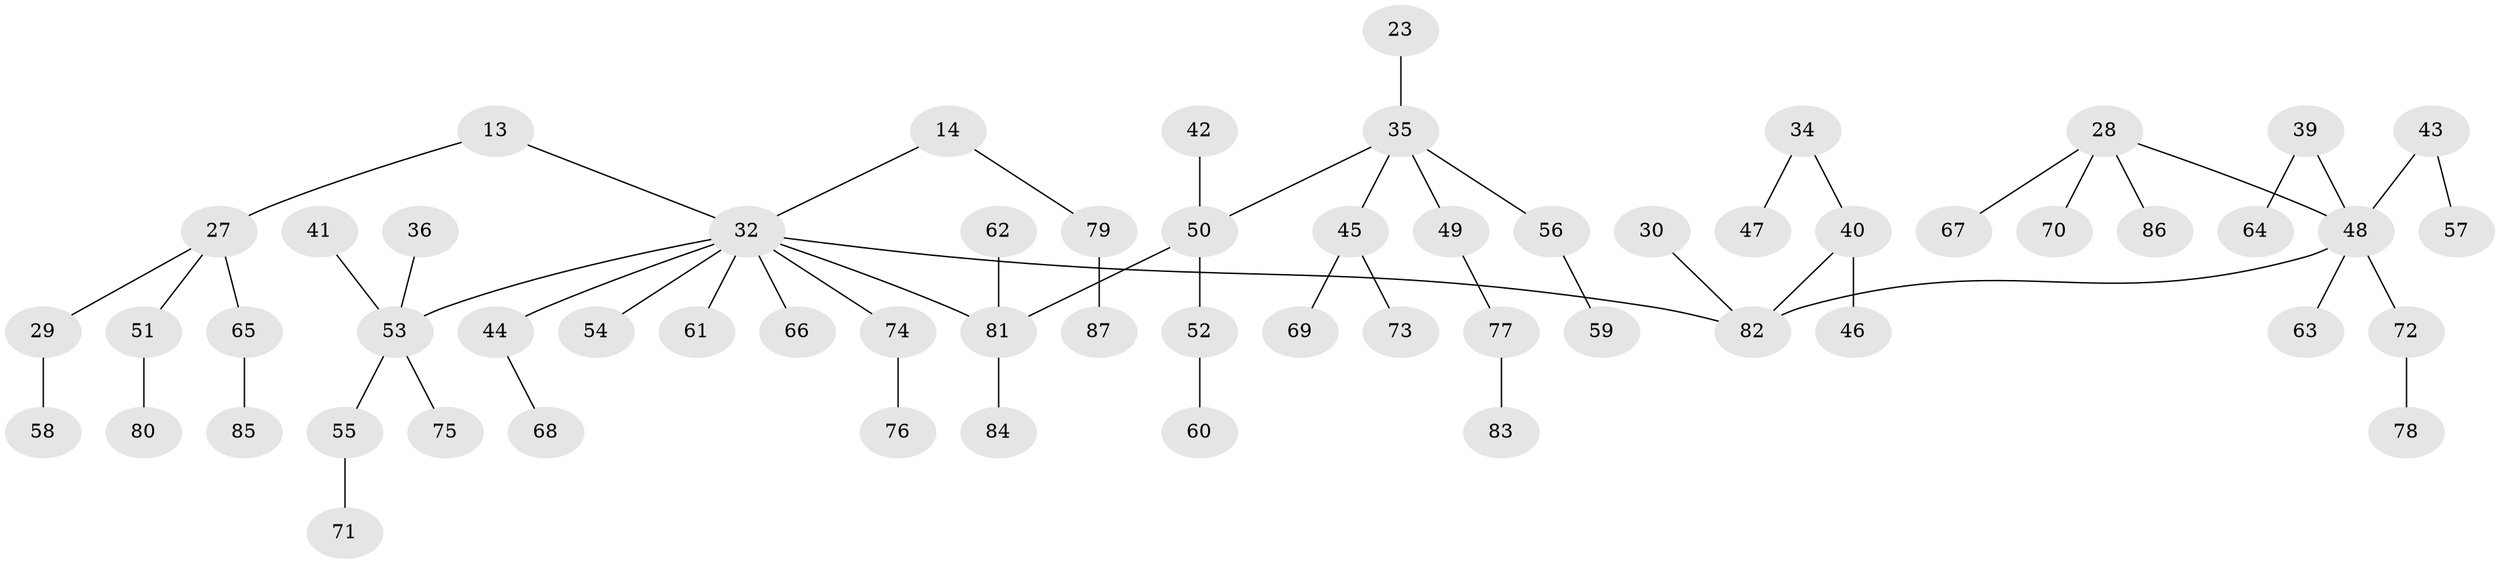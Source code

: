 // original degree distribution, {2: 0.3103448275862069, 4: 0.05747126436781609, 3: 0.13793103448275862, 5: 0.034482758620689655, 8: 0.011494252873563218, 1: 0.4482758620689655}
// Generated by graph-tools (version 1.1) at 2025/56/03/04/25 21:56:10]
// undirected, 60 vertices, 59 edges
graph export_dot {
graph [start="1"]
  node [color=gray90,style=filled];
  13;
  14;
  23;
  27;
  28;
  29;
  30;
  32 [super="+16+7+12+15+20+24+26"];
  34;
  35 [super="+19+21"];
  36;
  39;
  40 [super="+22"];
  41;
  42;
  43;
  44;
  45;
  46;
  47;
  48 [super="+38+37+31"];
  49;
  50 [super="+10"];
  51;
  52;
  53 [super="+33"];
  54;
  55;
  56;
  57;
  58;
  59;
  60;
  61;
  62;
  63;
  64;
  65;
  66;
  67;
  68;
  69;
  70;
  71;
  72;
  73;
  74;
  75;
  76;
  77;
  78;
  79;
  80;
  81 [super="+3"];
  82 [super="+25"];
  83;
  84;
  85;
  86;
  87;
  13 -- 27;
  13 -- 32;
  14 -- 79;
  14 -- 32;
  23 -- 35;
  27 -- 29;
  27 -- 51;
  27 -- 65;
  28 -- 67;
  28 -- 70;
  28 -- 86;
  28 -- 48;
  29 -- 58;
  30 -- 82;
  32 -- 44;
  32 -- 61;
  32 -- 74;
  32 -- 54;
  32 -- 81;
  32 -- 53;
  32 -- 82;
  32 -- 66;
  34 -- 47;
  34 -- 40;
  35 -- 49;
  35 -- 50;
  35 -- 45;
  35 -- 56;
  36 -- 53;
  39 -- 64;
  39 -- 48;
  40 -- 46;
  40 -- 82;
  41 -- 53;
  42 -- 50;
  43 -- 57;
  43 -- 48;
  44 -- 68;
  45 -- 69;
  45 -- 73;
  48 -- 63;
  48 -- 72;
  48 -- 82;
  49 -- 77;
  50 -- 81;
  50 -- 52;
  51 -- 80;
  52 -- 60;
  53 -- 55;
  53 -- 75;
  55 -- 71;
  56 -- 59;
  62 -- 81;
  65 -- 85;
  72 -- 78;
  74 -- 76;
  77 -- 83;
  79 -- 87;
  81 -- 84;
}
